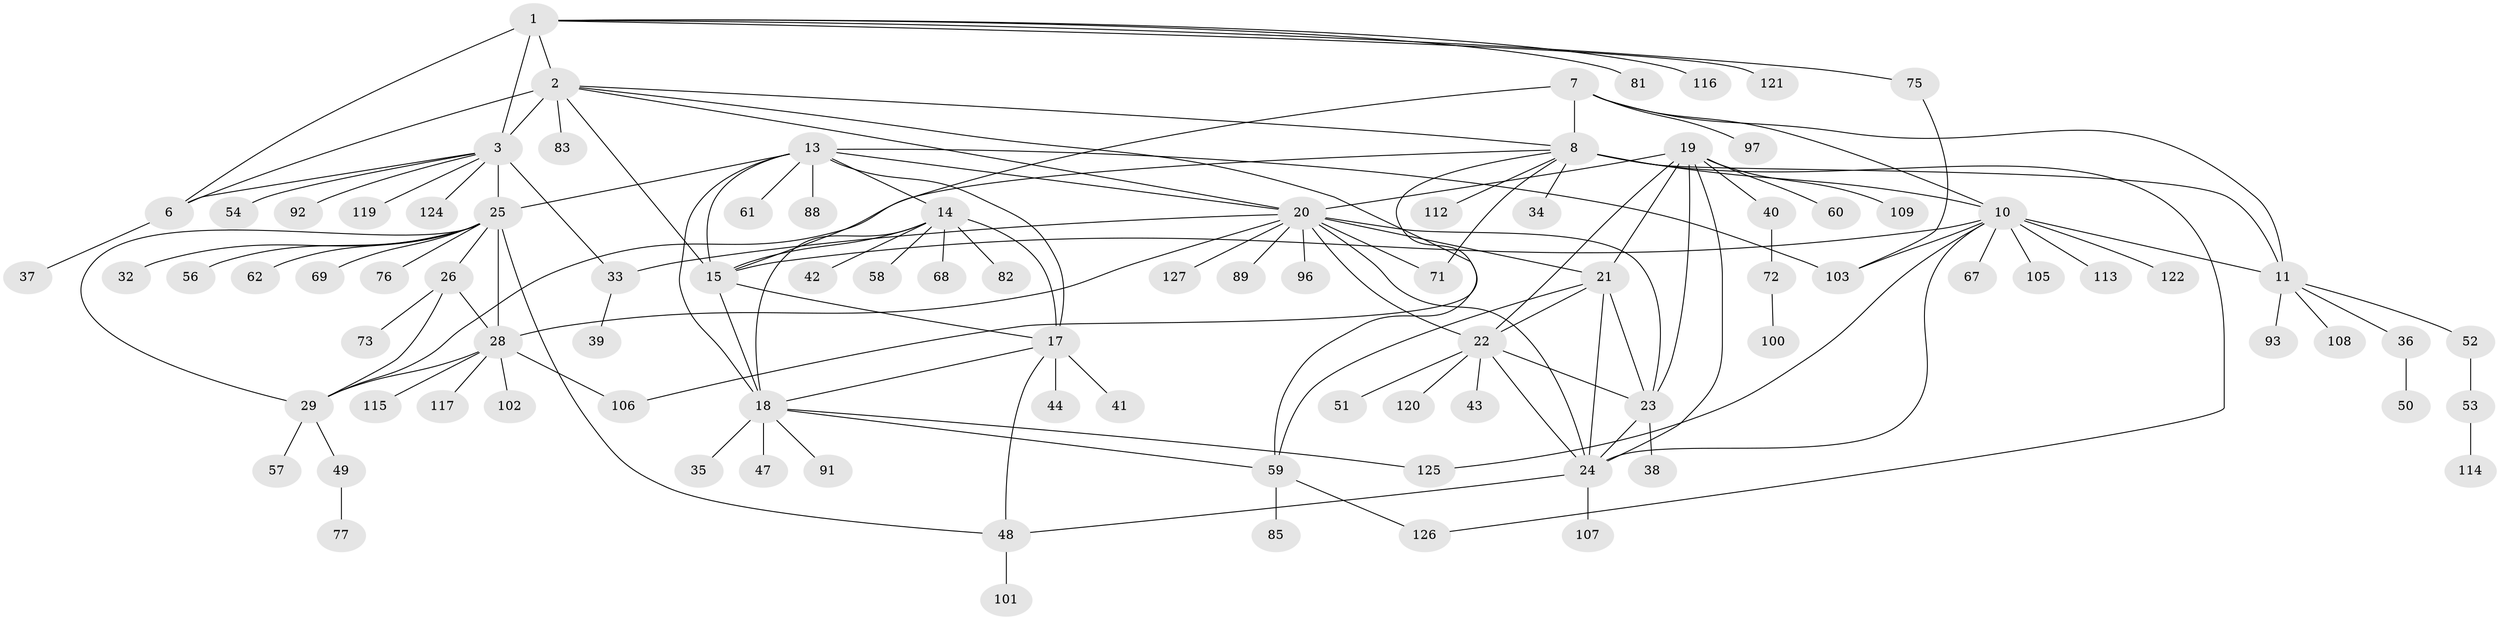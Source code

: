 // Generated by graph-tools (version 1.1) at 2025/52/02/27/25 19:52:18]
// undirected, 94 vertices, 136 edges
graph export_dot {
graph [start="1"]
  node [color=gray90,style=filled];
  1 [super="+5"];
  2 [super="+118"];
  3 [super="+4"];
  6 [super="+80"];
  7 [super="+12"];
  8 [super="+9"];
  10 [super="+86"];
  11 [super="+63"];
  13 [super="+16"];
  14 [super="+31"];
  15 [super="+45"];
  17 [super="+64"];
  18 [super="+65"];
  19 [super="+70"];
  20 [super="+55"];
  21 [super="+98"];
  22 [super="+123"];
  23 [super="+94"];
  24;
  25 [super="+30"];
  26 [super="+27"];
  28 [super="+87"];
  29 [super="+46"];
  32 [super="+84"];
  33 [super="+111"];
  34;
  35 [super="+110"];
  36;
  37;
  38;
  39;
  40;
  41;
  42;
  43;
  44;
  47;
  48 [super="+90"];
  49 [super="+66"];
  50;
  51;
  52;
  53 [super="+74"];
  54;
  56;
  57;
  58;
  59 [super="+95"];
  60;
  61;
  62;
  67;
  68;
  69 [super="+78"];
  71;
  72 [super="+79"];
  73;
  75;
  76;
  77;
  81;
  82 [super="+99"];
  83;
  85;
  88;
  89;
  91;
  92;
  93;
  96;
  97;
  100;
  101;
  102;
  103 [super="+104"];
  105;
  106;
  107;
  108;
  109;
  112;
  113;
  114;
  115;
  116;
  117;
  119;
  120;
  121;
  122;
  124;
  125;
  126;
  127;
  1 -- 2 [weight=2];
  1 -- 3 [weight=4];
  1 -- 6 [weight=2];
  1 -- 121;
  1 -- 81;
  1 -- 116;
  1 -- 75;
  2 -- 3 [weight=2];
  2 -- 6;
  2 -- 8;
  2 -- 15;
  2 -- 20;
  2 -- 59;
  2 -- 83;
  3 -- 6 [weight=2];
  3 -- 119;
  3 -- 124;
  3 -- 33;
  3 -- 54;
  3 -- 92;
  3 -- 25;
  6 -- 37;
  7 -- 8 [weight=4];
  7 -- 10 [weight=2];
  7 -- 11 [weight=2];
  7 -- 15;
  7 -- 97;
  8 -- 10 [weight=2];
  8 -- 11 [weight=2];
  8 -- 34;
  8 -- 126;
  8 -- 71;
  8 -- 106;
  8 -- 112;
  8 -- 29;
  10 -- 11;
  10 -- 24;
  10 -- 67;
  10 -- 113;
  10 -- 122;
  10 -- 125;
  10 -- 105;
  10 -- 103;
  10 -- 15;
  11 -- 36;
  11 -- 52;
  11 -- 93;
  11 -- 108;
  13 -- 14 [weight=2];
  13 -- 15 [weight=2];
  13 -- 17 [weight=2];
  13 -- 18 [weight=2];
  13 -- 103;
  13 -- 20;
  13 -- 88;
  13 -- 61;
  13 -- 25;
  14 -- 15;
  14 -- 17;
  14 -- 18;
  14 -- 42;
  14 -- 58;
  14 -- 68;
  14 -- 82;
  15 -- 17;
  15 -- 18;
  17 -- 18;
  17 -- 41;
  17 -- 44;
  17 -- 48;
  18 -- 35;
  18 -- 47;
  18 -- 59;
  18 -- 91;
  18 -- 125;
  19 -- 20;
  19 -- 21;
  19 -- 22;
  19 -- 23;
  19 -- 24;
  19 -- 40;
  19 -- 60;
  19 -- 109;
  20 -- 21;
  20 -- 22;
  20 -- 23;
  20 -- 24;
  20 -- 28;
  20 -- 71;
  20 -- 89;
  20 -- 96;
  20 -- 127;
  20 -- 33;
  21 -- 22;
  21 -- 23;
  21 -- 24;
  21 -- 59;
  22 -- 23;
  22 -- 24;
  22 -- 43;
  22 -- 51;
  22 -- 120;
  23 -- 24;
  23 -- 38;
  24 -- 107;
  24 -- 48;
  25 -- 26 [weight=4];
  25 -- 28 [weight=2];
  25 -- 29 [weight=2];
  25 -- 32;
  25 -- 62;
  25 -- 69;
  25 -- 76;
  25 -- 48;
  25 -- 56;
  26 -- 28 [weight=2];
  26 -- 29 [weight=2];
  26 -- 73;
  28 -- 29;
  28 -- 102;
  28 -- 106;
  28 -- 115;
  28 -- 117;
  29 -- 49;
  29 -- 57;
  33 -- 39;
  36 -- 50;
  40 -- 72;
  48 -- 101;
  49 -- 77;
  52 -- 53;
  53 -- 114;
  59 -- 85;
  59 -- 126;
  72 -- 100;
  75 -- 103;
}
